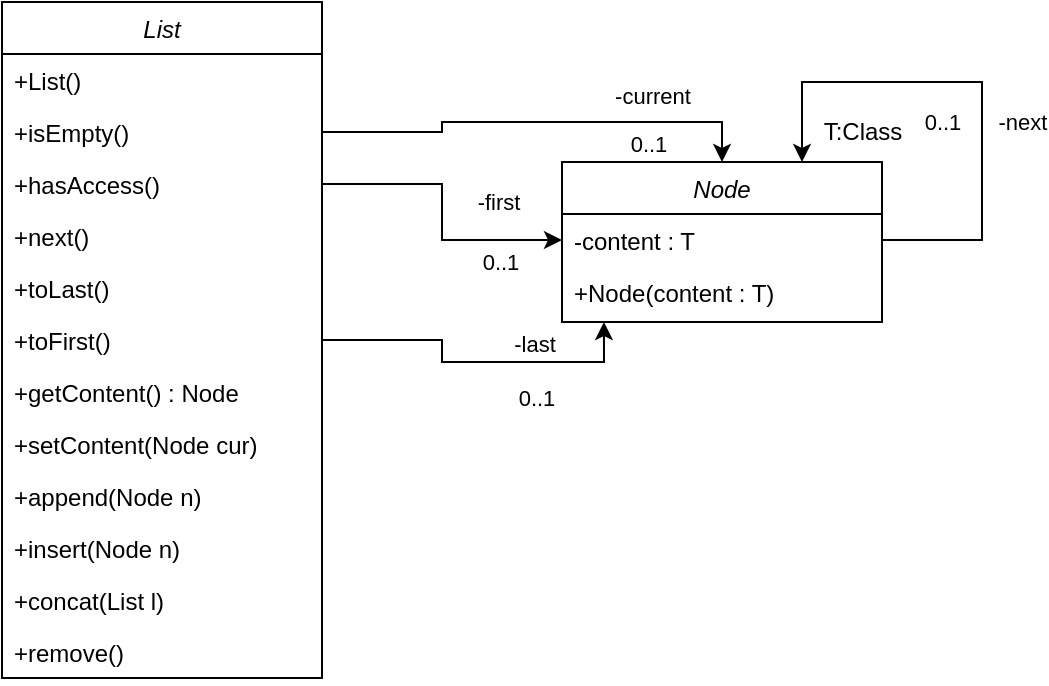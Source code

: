 <mxfile version="20.8.16" type="device"><diagram id="C5RBs43oDa-KdzZeNtuy" name="Page-1"><mxGraphModel dx="819" dy="478" grid="1" gridSize="10" guides="1" tooltips="1" connect="1" arrows="1" fold="1" page="1" pageScale="1" pageWidth="827" pageHeight="1169" math="0" shadow="0"><root><mxCell id="WIyWlLk6GJQsqaUBKTNV-0"/><mxCell id="WIyWlLk6GJQsqaUBKTNV-1" parent="WIyWlLk6GJQsqaUBKTNV-0"/><mxCell id="zkfFHV4jXpPFQw0GAbJ--0" value="List" style="swimlane;fontStyle=2;align=center;verticalAlign=top;childLayout=stackLayout;horizontal=1;startSize=26;horizontalStack=0;resizeParent=1;resizeLast=0;collapsible=1;marginBottom=0;rounded=0;shadow=0;strokeWidth=1;" parent="WIyWlLk6GJQsqaUBKTNV-1" vertex="1"><mxGeometry x="220" y="120" width="160" height="338" as="geometry"><mxRectangle x="230" y="140" width="160" height="26" as="alternateBounds"/></mxGeometry></mxCell><mxCell id="Bcw8L_c2YEoAGF0xPMRB-31" value="+List()" style="text;align=left;verticalAlign=top;spacingLeft=4;spacingRight=4;overflow=hidden;rotatable=0;points=[[0,0.5],[1,0.5]];portConstraint=eastwest;rounded=0;shadow=0;html=0;" vertex="1" parent="zkfFHV4jXpPFQw0GAbJ--0"><mxGeometry y="26" width="160" height="26" as="geometry"/></mxCell><mxCell id="zkfFHV4jXpPFQw0GAbJ--2" value="+isEmpty()" style="text;align=left;verticalAlign=top;spacingLeft=4;spacingRight=4;overflow=hidden;rotatable=0;points=[[0,0.5],[1,0.5]];portConstraint=eastwest;rounded=0;shadow=0;html=0;" parent="zkfFHV4jXpPFQw0GAbJ--0" vertex="1"><mxGeometry y="52" width="160" height="26" as="geometry"/></mxCell><mxCell id="zkfFHV4jXpPFQw0GAbJ--3" value="+hasAccess()" style="text;align=left;verticalAlign=top;spacingLeft=4;spacingRight=4;overflow=hidden;rotatable=0;points=[[0,0.5],[1,0.5]];portConstraint=eastwest;rounded=0;shadow=0;html=0;" parent="zkfFHV4jXpPFQw0GAbJ--0" vertex="1"><mxGeometry y="78" width="160" height="26" as="geometry"/></mxCell><mxCell id="Bcw8L_c2YEoAGF0xPMRB-8" value="+next()" style="text;align=left;verticalAlign=top;spacingLeft=4;spacingRight=4;overflow=hidden;rotatable=0;points=[[0,0.5],[1,0.5]];portConstraint=eastwest;rounded=0;shadow=0;html=0;" vertex="1" parent="zkfFHV4jXpPFQw0GAbJ--0"><mxGeometry y="104" width="160" height="26" as="geometry"/></mxCell><mxCell id="Bcw8L_c2YEoAGF0xPMRB-9" value="+toLast()" style="text;align=left;verticalAlign=top;spacingLeft=4;spacingRight=4;overflow=hidden;rotatable=0;points=[[0,0.5],[1,0.5]];portConstraint=eastwest;rounded=0;shadow=0;html=0;" vertex="1" parent="zkfFHV4jXpPFQw0GAbJ--0"><mxGeometry y="130" width="160" height="26" as="geometry"/></mxCell><mxCell id="Bcw8L_c2YEoAGF0xPMRB-10" value="+toFirst()" style="text;align=left;verticalAlign=top;spacingLeft=4;spacingRight=4;overflow=hidden;rotatable=0;points=[[0,0.5],[1,0.5]];portConstraint=eastwest;rounded=0;shadow=0;html=0;" vertex="1" parent="zkfFHV4jXpPFQw0GAbJ--0"><mxGeometry y="156" width="160" height="26" as="geometry"/></mxCell><mxCell id="Bcw8L_c2YEoAGF0xPMRB-11" value="+getContent() : Node" style="text;align=left;verticalAlign=top;spacingLeft=4;spacingRight=4;overflow=hidden;rotatable=0;points=[[0,0.5],[1,0.5]];portConstraint=eastwest;rounded=0;shadow=0;html=0;" vertex="1" parent="zkfFHV4jXpPFQw0GAbJ--0"><mxGeometry y="182" width="160" height="26" as="geometry"/></mxCell><mxCell id="Bcw8L_c2YEoAGF0xPMRB-12" value="+setContent(Node cur) " style="text;align=left;verticalAlign=top;spacingLeft=4;spacingRight=4;overflow=hidden;rotatable=0;points=[[0,0.5],[1,0.5]];portConstraint=eastwest;rounded=0;shadow=0;html=0;" vertex="1" parent="zkfFHV4jXpPFQw0GAbJ--0"><mxGeometry y="208" width="160" height="26" as="geometry"/></mxCell><mxCell id="Bcw8L_c2YEoAGF0xPMRB-13" value="+append(Node n)" style="text;align=left;verticalAlign=top;spacingLeft=4;spacingRight=4;overflow=hidden;rotatable=0;points=[[0,0.5],[1,0.5]];portConstraint=eastwest;rounded=0;shadow=0;html=0;" vertex="1" parent="zkfFHV4jXpPFQw0GAbJ--0"><mxGeometry y="234" width="160" height="26" as="geometry"/></mxCell><mxCell id="Bcw8L_c2YEoAGF0xPMRB-14" value="+insert(Node n)" style="text;align=left;verticalAlign=top;spacingLeft=4;spacingRight=4;overflow=hidden;rotatable=0;points=[[0,0.5],[1,0.5]];portConstraint=eastwest;rounded=0;shadow=0;html=0;" vertex="1" parent="zkfFHV4jXpPFQw0GAbJ--0"><mxGeometry y="260" width="160" height="26" as="geometry"/></mxCell><mxCell id="Bcw8L_c2YEoAGF0xPMRB-15" value="+concat(List l)" style="text;align=left;verticalAlign=top;spacingLeft=4;spacingRight=4;overflow=hidden;rotatable=0;points=[[0,0.5],[1,0.5]];portConstraint=eastwest;rounded=0;shadow=0;html=0;" vertex="1" parent="zkfFHV4jXpPFQw0GAbJ--0"><mxGeometry y="286" width="160" height="26" as="geometry"/></mxCell><mxCell id="Bcw8L_c2YEoAGF0xPMRB-16" value="+remove()" style="text;align=left;verticalAlign=top;spacingLeft=4;spacingRight=4;overflow=hidden;rotatable=0;points=[[0,0.5],[1,0.5]];portConstraint=eastwest;rounded=0;shadow=0;html=0;" vertex="1" parent="zkfFHV4jXpPFQw0GAbJ--0"><mxGeometry y="312" width="160" height="26" as="geometry"/></mxCell><mxCell id="Bcw8L_c2YEoAGF0xPMRB-0" value="Node" style="swimlane;fontStyle=2;align=center;verticalAlign=top;childLayout=stackLayout;horizontal=1;startSize=26;horizontalStack=0;resizeParent=1;resizeLast=0;collapsible=1;marginBottom=0;rounded=0;shadow=0;strokeWidth=1;" vertex="1" parent="WIyWlLk6GJQsqaUBKTNV-1"><mxGeometry x="500" y="200" width="160" height="80" as="geometry"><mxRectangle x="230" y="140" width="160" height="26" as="alternateBounds"/></mxGeometry></mxCell><mxCell id="Bcw8L_c2YEoAGF0xPMRB-25" style="edgeStyle=orthogonalEdgeStyle;rounded=0;orthogonalLoop=1;jettySize=auto;html=1;exitX=1;exitY=0.5;exitDx=0;exitDy=0;entryX=0.75;entryY=0;entryDx=0;entryDy=0;" edge="1" parent="Bcw8L_c2YEoAGF0xPMRB-0" source="Bcw8L_c2YEoAGF0xPMRB-2" target="Bcw8L_c2YEoAGF0xPMRB-0"><mxGeometry relative="1" as="geometry"><Array as="points"><mxPoint x="210" y="39"/><mxPoint x="210" y="-40"/><mxPoint x="120" y="-40"/></Array></mxGeometry></mxCell><mxCell id="Bcw8L_c2YEoAGF0xPMRB-26" value="-next" style="edgeLabel;html=1;align=center;verticalAlign=middle;resizable=0;points=[];" vertex="1" connectable="0" parent="Bcw8L_c2YEoAGF0xPMRB-25"><mxGeometry x="-0.157" y="-1" relative="1" as="geometry"><mxPoint x="19" as="offset"/></mxGeometry></mxCell><mxCell id="Bcw8L_c2YEoAGF0xPMRB-27" value="0..1" style="edgeLabel;html=1;align=center;verticalAlign=middle;resizable=0;points=[];" vertex="1" connectable="0" parent="Bcw8L_c2YEoAGF0xPMRB-25"><mxGeometry x="-0.131" y="-1" relative="1" as="geometry"><mxPoint x="-21" y="3" as="offset"/></mxGeometry></mxCell><mxCell id="Bcw8L_c2YEoAGF0xPMRB-2" value="-content : T" style="text;align=left;verticalAlign=top;spacingLeft=4;spacingRight=4;overflow=hidden;rotatable=0;points=[[0,0.5],[1,0.5]];portConstraint=eastwest;rounded=0;shadow=0;html=0;" vertex="1" parent="Bcw8L_c2YEoAGF0xPMRB-0"><mxGeometry y="26" width="160" height="26" as="geometry"/></mxCell><mxCell id="Bcw8L_c2YEoAGF0xPMRB-30" value="+Node(content : T)" style="text;align=left;verticalAlign=top;spacingLeft=4;spacingRight=4;overflow=hidden;rotatable=0;points=[[0,0.5],[1,0.5]];portConstraint=eastwest;rounded=0;shadow=0;html=0;" vertex="1" parent="Bcw8L_c2YEoAGF0xPMRB-0"><mxGeometry y="52" width="160" height="28" as="geometry"/></mxCell><mxCell id="Bcw8L_c2YEoAGF0xPMRB-5" style="edgeStyle=orthogonalEdgeStyle;rounded=0;orthogonalLoop=1;jettySize=auto;html=1;exitX=1;exitY=0.5;exitDx=0;exitDy=0;entryX=0;entryY=0.5;entryDx=0;entryDy=0;" edge="1" parent="WIyWlLk6GJQsqaUBKTNV-1" source="zkfFHV4jXpPFQw0GAbJ--3" target="Bcw8L_c2YEoAGF0xPMRB-2"><mxGeometry relative="1" as="geometry"/></mxCell><mxCell id="Bcw8L_c2YEoAGF0xPMRB-6" value="-first" style="edgeLabel;html=1;align=center;verticalAlign=middle;resizable=0;points=[];" vertex="1" connectable="0" parent="Bcw8L_c2YEoAGF0xPMRB-5"><mxGeometry x="0.367" y="-2" relative="1" as="geometry"><mxPoint x="15" y="-21" as="offset"/></mxGeometry></mxCell><mxCell id="Bcw8L_c2YEoAGF0xPMRB-18" value="0..1" style="edgeLabel;html=1;align=center;verticalAlign=middle;resizable=0;points=[];" vertex="1" connectable="0" parent="Bcw8L_c2YEoAGF0xPMRB-5"><mxGeometry x="0.397" y="-1" relative="1" as="geometry"><mxPoint x="13" y="10" as="offset"/></mxGeometry></mxCell><mxCell id="Bcw8L_c2YEoAGF0xPMRB-19" style="edgeStyle=orthogonalEdgeStyle;rounded=0;orthogonalLoop=1;jettySize=auto;html=1;exitX=1;exitY=0.5;exitDx=0;exitDy=0;entryX=0.131;entryY=1;entryDx=0;entryDy=0;entryPerimeter=0;" edge="1" parent="WIyWlLk6GJQsqaUBKTNV-1" source="Bcw8L_c2YEoAGF0xPMRB-10" target="Bcw8L_c2YEoAGF0xPMRB-30"><mxGeometry relative="1" as="geometry"/></mxCell><mxCell id="Bcw8L_c2YEoAGF0xPMRB-20" value="-last" style="edgeLabel;html=1;align=center;verticalAlign=middle;resizable=0;points=[];" vertex="1" connectable="0" parent="Bcw8L_c2YEoAGF0xPMRB-19"><mxGeometry x="0.533" relative="1" as="geometry"><mxPoint x="-15" y="-9" as="offset"/></mxGeometry></mxCell><mxCell id="Bcw8L_c2YEoAGF0xPMRB-21" value="0..1" style="edgeLabel;html=1;align=center;verticalAlign=middle;resizable=0;points=[];" vertex="1" connectable="0" parent="Bcw8L_c2YEoAGF0xPMRB-19"><mxGeometry x="0.367" y="-3" relative="1" as="geometry"><mxPoint y="15" as="offset"/></mxGeometry></mxCell><mxCell id="Bcw8L_c2YEoAGF0xPMRB-22" style="edgeStyle=orthogonalEdgeStyle;rounded=0;orthogonalLoop=1;jettySize=auto;html=1;exitX=1;exitY=0.5;exitDx=0;exitDy=0;entryX=0.5;entryY=0;entryDx=0;entryDy=0;" edge="1" parent="WIyWlLk6GJQsqaUBKTNV-1" source="zkfFHV4jXpPFQw0GAbJ--2" target="Bcw8L_c2YEoAGF0xPMRB-0"><mxGeometry relative="1" as="geometry"/></mxCell><mxCell id="Bcw8L_c2YEoAGF0xPMRB-23" value="-current" style="edgeLabel;html=1;align=center;verticalAlign=middle;resizable=0;points=[];" vertex="1" connectable="0" parent="Bcw8L_c2YEoAGF0xPMRB-22"><mxGeometry x="0.259" y="3" relative="1" as="geometry"><mxPoint x="28" y="-10" as="offset"/></mxGeometry></mxCell><mxCell id="Bcw8L_c2YEoAGF0xPMRB-24" value="0..1" style="edgeLabel;html=1;align=center;verticalAlign=middle;resizable=0;points=[];" vertex="1" connectable="0" parent="Bcw8L_c2YEoAGF0xPMRB-22"><mxGeometry x="0.476" y="-2" relative="1" as="geometry"><mxPoint x="2" y="9" as="offset"/></mxGeometry></mxCell><mxCell id="Bcw8L_c2YEoAGF0xPMRB-29" value="T:Class" style="text;html=1;align=center;verticalAlign=middle;resizable=0;points=[];autosize=1;strokeColor=none;fillColor=none;" vertex="1" parent="WIyWlLk6GJQsqaUBKTNV-1"><mxGeometry x="620" y="170" width="60" height="30" as="geometry"/></mxCell></root></mxGraphModel></diagram></mxfile>